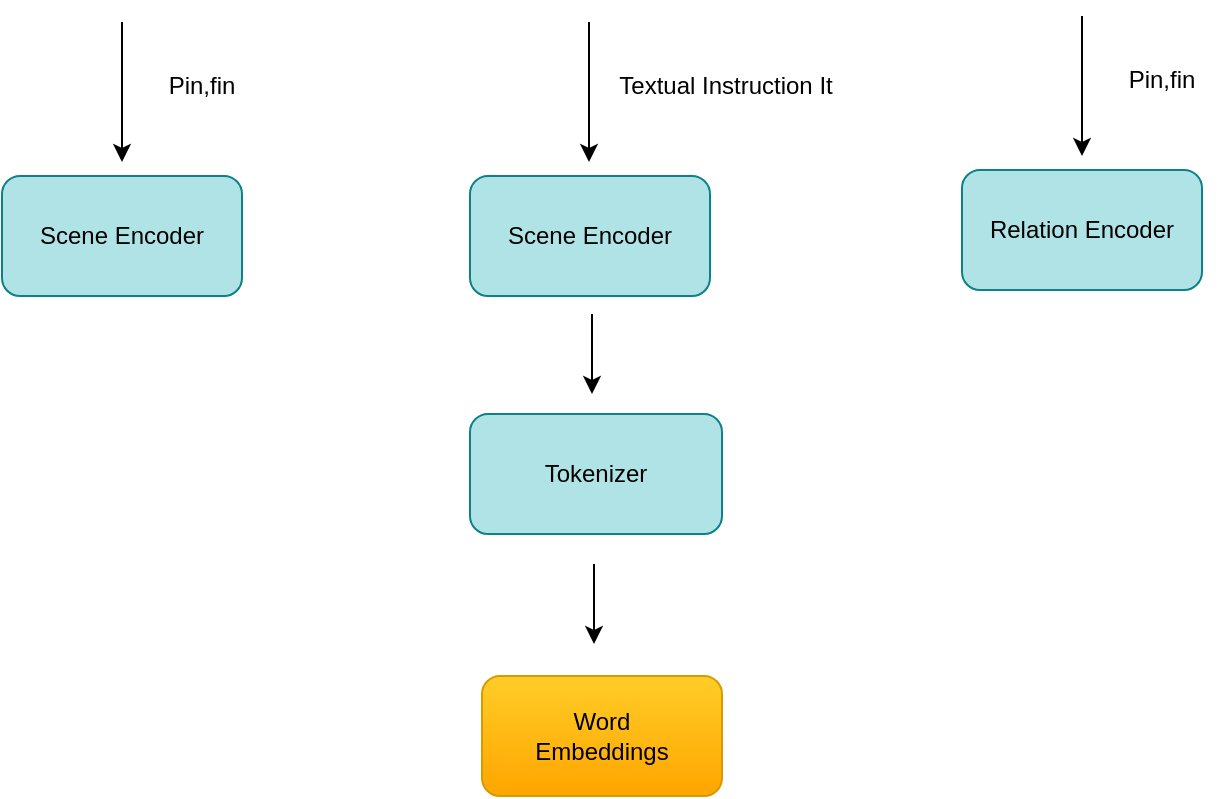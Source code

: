 <mxfile version="26.0.2">
  <diagram name="第 1 页" id="bljRKDMBP5DQvN5Ejm93">
    <mxGraphModel dx="951" dy="920" grid="1" gridSize="10" guides="1" tooltips="1" connect="1" arrows="1" fold="1" page="1" pageScale="1" pageWidth="827" pageHeight="1169" math="0" shadow="0">
      <root>
        <mxCell id="0" />
        <mxCell id="1" parent="0" />
        <mxCell id="XcjyHV4zTzG0sbda_dcI-6" value="" style="group" vertex="1" connectable="0" parent="1">
          <mxGeometry x="180" y="233" width="130" height="137" as="geometry" />
        </mxCell>
        <mxCell id="XcjyHV4zTzG0sbda_dcI-2" value="Scene Encoder" style="rounded=1;whiteSpace=wrap;html=1;fillColor=#b0e3e6;strokeColor=#0e8088;" vertex="1" parent="XcjyHV4zTzG0sbda_dcI-6">
          <mxGeometry y="77" width="120" height="60" as="geometry" />
        </mxCell>
        <mxCell id="XcjyHV4zTzG0sbda_dcI-3" value="" style="endArrow=classic;html=1;rounded=0;" edge="1" parent="XcjyHV4zTzG0sbda_dcI-6">
          <mxGeometry width="50" height="50" relative="1" as="geometry">
            <mxPoint x="60" as="sourcePoint" />
            <mxPoint x="60" y="70" as="targetPoint" />
          </mxGeometry>
        </mxCell>
        <mxCell id="XcjyHV4zTzG0sbda_dcI-4" value="Pin,fin" style="text;html=1;align=center;verticalAlign=middle;whiteSpace=wrap;rounded=0;" vertex="1" parent="XcjyHV4zTzG0sbda_dcI-6">
          <mxGeometry x="70" y="17" width="60" height="30" as="geometry" />
        </mxCell>
        <mxCell id="XcjyHV4zTzG0sbda_dcI-7" value="Scene Encoder" style="rounded=1;whiteSpace=wrap;html=1;fillColor=#b0e3e6;strokeColor=#0e8088;" vertex="1" parent="1">
          <mxGeometry x="414" y="310" width="120" height="60" as="geometry" />
        </mxCell>
        <mxCell id="XcjyHV4zTzG0sbda_dcI-8" value="Textual Instruction It" style="text;html=1;align=center;verticalAlign=middle;whiteSpace=wrap;rounded=0;" vertex="1" parent="1">
          <mxGeometry x="484" y="250" width="116" height="30" as="geometry" />
        </mxCell>
        <mxCell id="XcjyHV4zTzG0sbda_dcI-10" value="" style="endArrow=classic;html=1;rounded=0;" edge="1" parent="1">
          <mxGeometry width="50" height="50" relative="1" as="geometry">
            <mxPoint x="473.5" y="233" as="sourcePoint" />
            <mxPoint x="473.5" y="303" as="targetPoint" />
          </mxGeometry>
        </mxCell>
        <mxCell id="XcjyHV4zTzG0sbda_dcI-11" value="Tokenizer" style="rounded=1;whiteSpace=wrap;html=1;fillColor=#b0e3e6;strokeColor=#0e8088;" vertex="1" parent="1">
          <mxGeometry x="414" y="429" width="126" height="60" as="geometry" />
        </mxCell>
        <mxCell id="XcjyHV4zTzG0sbda_dcI-14" value="" style="endArrow=classic;html=1;rounded=0;" edge="1" parent="1">
          <mxGeometry width="50" height="50" relative="1" as="geometry">
            <mxPoint x="475" y="379" as="sourcePoint" />
            <mxPoint x="475" y="419" as="targetPoint" />
          </mxGeometry>
        </mxCell>
        <mxCell id="XcjyHV4zTzG0sbda_dcI-17" value="" style="group" vertex="1" connectable="0" parent="1">
          <mxGeometry x="660" y="230" width="130" height="137" as="geometry" />
        </mxCell>
        <mxCell id="XcjyHV4zTzG0sbda_dcI-18" value="Relation Encoder" style="rounded=1;whiteSpace=wrap;html=1;fillColor=#b0e3e6;strokeColor=#0e8088;" vertex="1" parent="XcjyHV4zTzG0sbda_dcI-17">
          <mxGeometry y="77" width="120" height="60" as="geometry" />
        </mxCell>
        <mxCell id="XcjyHV4zTzG0sbda_dcI-19" value="" style="endArrow=classic;html=1;rounded=0;" edge="1" parent="XcjyHV4zTzG0sbda_dcI-17">
          <mxGeometry width="50" height="50" relative="1" as="geometry">
            <mxPoint x="60" as="sourcePoint" />
            <mxPoint x="60" y="70" as="targetPoint" />
          </mxGeometry>
        </mxCell>
        <mxCell id="XcjyHV4zTzG0sbda_dcI-20" value="Pin,fin" style="text;html=1;align=center;verticalAlign=middle;whiteSpace=wrap;rounded=0;" vertex="1" parent="XcjyHV4zTzG0sbda_dcI-17">
          <mxGeometry x="70" y="17" width="60" height="30" as="geometry" />
        </mxCell>
        <mxCell id="XcjyHV4zTzG0sbda_dcI-21" value="Word&lt;div&gt;Embeddings&lt;/div&gt;" style="rounded=1;whiteSpace=wrap;html=1;fillColor=#ffcd28;gradientColor=#ffa500;strokeColor=#d79b00;" vertex="1" parent="1">
          <mxGeometry x="420" y="560" width="120" height="60" as="geometry" />
        </mxCell>
        <mxCell id="XcjyHV4zTzG0sbda_dcI-23" value="" style="endArrow=classic;html=1;rounded=0;" edge="1" parent="1">
          <mxGeometry width="50" height="50" relative="1" as="geometry">
            <mxPoint x="476" y="504" as="sourcePoint" />
            <mxPoint x="476" y="544" as="targetPoint" />
          </mxGeometry>
        </mxCell>
      </root>
    </mxGraphModel>
  </diagram>
</mxfile>
